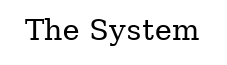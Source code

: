 digraph example {
rankdir=LR;
node [shape=circle];

label="The System"
style=filled
fillcolor=yellow
}
